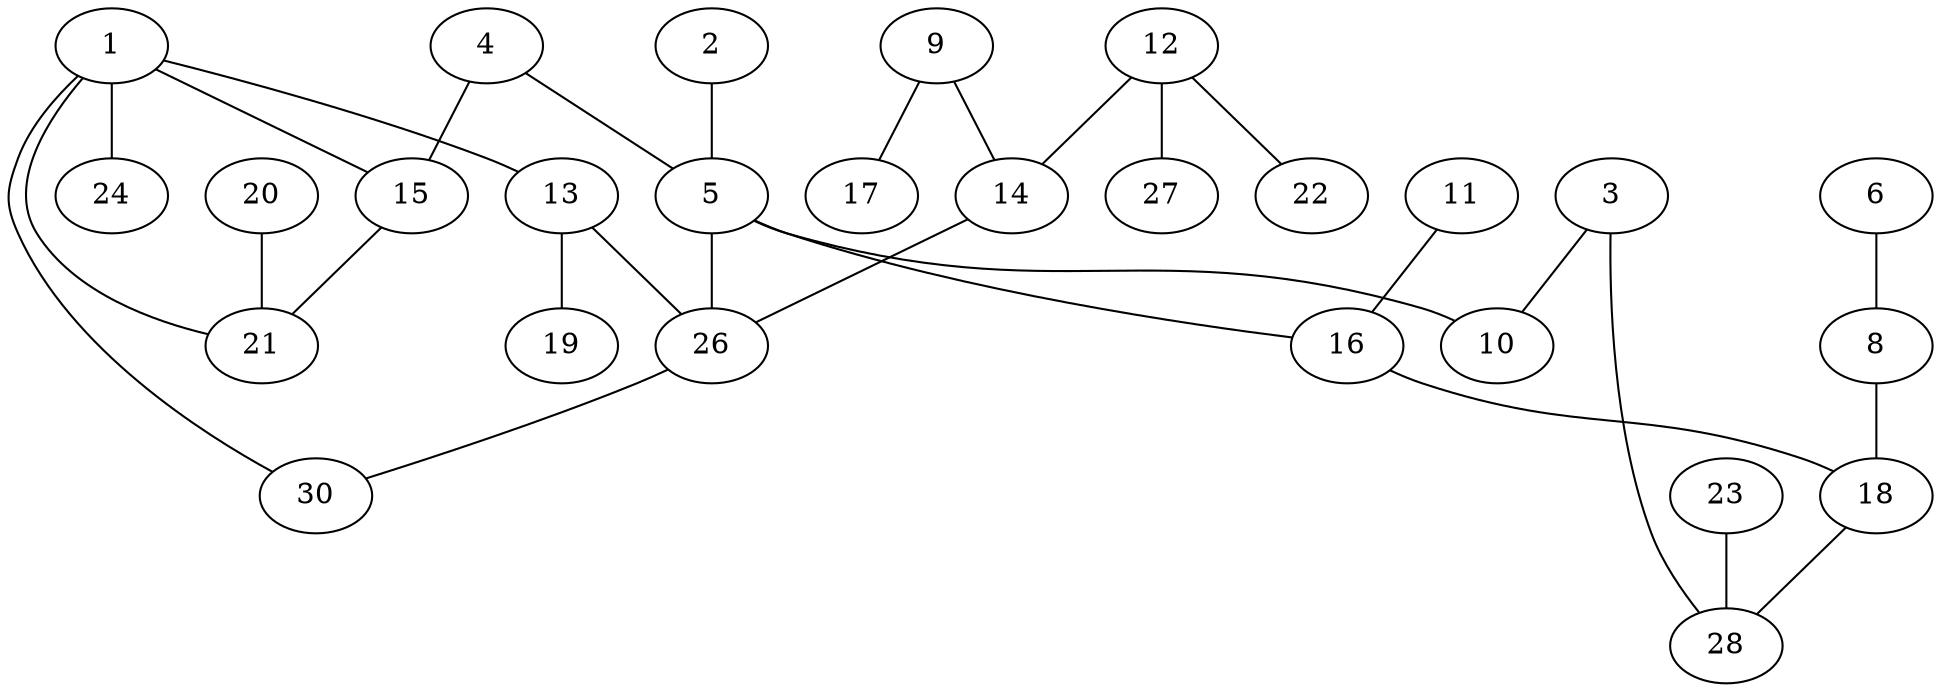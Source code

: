 digraph prof
{
edge [arrowhead="none"]
	5->26
	2->5
	18->28
	9->14
	12->27
	3->10
	5->16
	20->21
	1->30
	6->8
	13->26
	1->21
	1->13
	13->19
	8->18
	1->24
	4->15
	4->5
	12->14
	15->21
	12->22
	14->26
	5->10
	1->15
	3->28
	26->30
	23->28
	11->16
	9->17
	16->18
}
